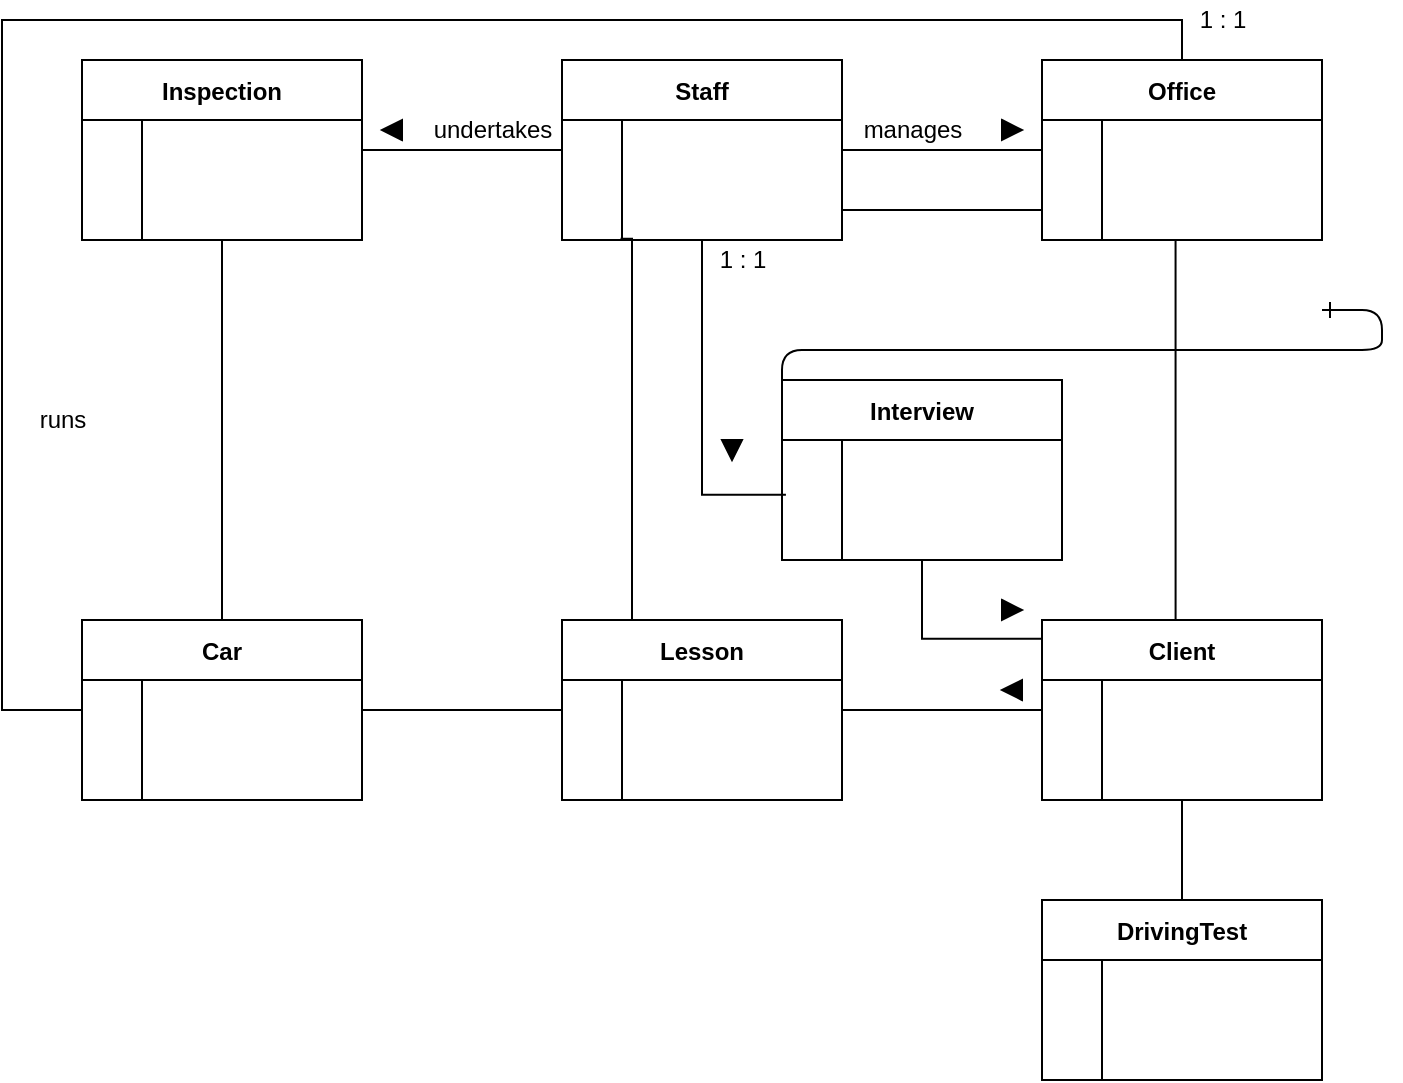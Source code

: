 <mxfile version="14.0.1" type="github">
  <diagram id="R2lEEEUBdFMjLlhIrx00" name="Page-1">
    <mxGraphModel dx="1038" dy="548" grid="1" gridSize="10" guides="1" tooltips="1" connect="1" arrows="1" fold="1" page="1" pageScale="1" pageWidth="850" pageHeight="1100" math="0" shadow="0" extFonts="Permanent Marker^https://fonts.googleapis.com/css?family=Permanent+Marker">
      <root>
        <mxCell id="0" />
        <mxCell id="1" parent="0" />
        <mxCell id="C-vyLk0tnHw3VtMMgP7b-12" value="" style="edgeStyle=entityRelationEdgeStyle;endArrow=ERzeroToMany;startArrow=ERone;endFill=1;startFill=0;" parent="1" target="C-vyLk0tnHw3VtMMgP7b-17" edge="1">
          <mxGeometry width="100" height="100" relative="1" as="geometry">
            <mxPoint x="700" y="165" as="sourcePoint" />
            <mxPoint x="460" y="205" as="targetPoint" />
          </mxGeometry>
        </mxCell>
        <mxCell id="95mtV3WKHOGAhBDc5iSU-59" style="edgeStyle=orthogonalEdgeStyle;rounded=0;orthogonalLoop=1;jettySize=auto;html=1;endArrow=none;endFill=0;" edge="1" parent="1" source="C-vyLk0tnHw3VtMMgP7b-23" target="95mtV3WKHOGAhBDc5iSU-9">
          <mxGeometry relative="1" as="geometry" />
        </mxCell>
        <mxCell id="95mtV3WKHOGAhBDc5iSU-85" style="edgeStyle=orthogonalEdgeStyle;rounded=0;orthogonalLoop=1;jettySize=auto;html=1;entryX=0.5;entryY=0;entryDx=0;entryDy=0;endArrow=none;endFill=0;" edge="1" parent="1" source="C-vyLk0tnHw3VtMMgP7b-23" target="95mtV3WKHOGAhBDc5iSU-15">
          <mxGeometry relative="1" as="geometry" />
        </mxCell>
        <mxCell id="C-vyLk0tnHw3VtMMgP7b-23" value="Inspection" style="shape=table;startSize=30;container=1;collapsible=1;childLayout=tableLayout;fixedRows=1;rowLines=0;fontStyle=1;align=center;resizeLast=1;" parent="1" vertex="1">
          <mxGeometry x="80" y="40" width="140" height="90" as="geometry" />
        </mxCell>
        <mxCell id="C-vyLk0tnHw3VtMMgP7b-27" value="" style="shape=partialRectangle;collapsible=0;dropTarget=0;pointerEvents=0;fillColor=none;points=[[0,0.5],[1,0.5]];portConstraint=eastwest;top=0;left=0;right=0;bottom=0;" parent="C-vyLk0tnHw3VtMMgP7b-23" vertex="1">
          <mxGeometry y="30" width="140" height="30" as="geometry" />
        </mxCell>
        <mxCell id="C-vyLk0tnHw3VtMMgP7b-28" value="" style="shape=partialRectangle;overflow=hidden;connectable=0;fillColor=none;top=0;left=0;bottom=0;right=0;" parent="C-vyLk0tnHw3VtMMgP7b-27" vertex="1">
          <mxGeometry width="30" height="30" as="geometry" />
        </mxCell>
        <mxCell id="C-vyLk0tnHw3VtMMgP7b-29" value="" style="shape=partialRectangle;overflow=hidden;connectable=0;fillColor=none;top=0;left=0;bottom=0;right=0;align=left;spacingLeft=6;" parent="C-vyLk0tnHw3VtMMgP7b-27" vertex="1">
          <mxGeometry x="30" width="110" height="30" as="geometry" />
        </mxCell>
        <mxCell id="C-vyLk0tnHw3VtMMgP7b-24" value="" style="shape=partialRectangle;collapsible=0;dropTarget=0;pointerEvents=0;fillColor=none;points=[[0,0.5],[1,0.5]];portConstraint=eastwest;top=0;left=0;right=0;bottom=1;" parent="C-vyLk0tnHw3VtMMgP7b-23" vertex="1">
          <mxGeometry y="60" width="140" height="30" as="geometry" />
        </mxCell>
        <mxCell id="C-vyLk0tnHw3VtMMgP7b-25" value="" style="shape=partialRectangle;overflow=hidden;connectable=0;fillColor=none;top=0;left=0;bottom=0;right=0;fontStyle=1;" parent="C-vyLk0tnHw3VtMMgP7b-24" vertex="1">
          <mxGeometry width="30" height="30" as="geometry" />
        </mxCell>
        <mxCell id="C-vyLk0tnHw3VtMMgP7b-26" value="" style="shape=partialRectangle;overflow=hidden;connectable=0;fillColor=none;top=0;left=0;bottom=0;right=0;align=left;spacingLeft=6;fontStyle=5;" parent="C-vyLk0tnHw3VtMMgP7b-24" vertex="1">
          <mxGeometry x="30" width="110" height="30" as="geometry" />
        </mxCell>
        <mxCell id="95mtV3WKHOGAhBDc5iSU-66" style="edgeStyle=orthogonalEdgeStyle;rounded=0;orthogonalLoop=1;jettySize=auto;html=1;entryX=0.014;entryY=-0.087;entryDx=0;entryDy=0;entryPerimeter=0;endArrow=none;endFill=0;" edge="1" parent="1" source="95mtV3WKHOGAhBDc5iSU-8" target="95mtV3WKHOGAhBDc5iSU-33">
          <mxGeometry relative="1" as="geometry" />
        </mxCell>
        <mxCell id="95mtV3WKHOGAhBDc5iSU-8" value="Staff" style="shape=table;startSize=30;container=1;collapsible=1;childLayout=tableLayout;fixedRows=1;rowLines=0;fontStyle=1;align=center;resizeLast=1;" vertex="1" parent="1">
          <mxGeometry x="320" y="40" width="140" height="90" as="geometry" />
        </mxCell>
        <mxCell id="95mtV3WKHOGAhBDc5iSU-9" value="" style="shape=partialRectangle;collapsible=0;dropTarget=0;pointerEvents=0;fillColor=none;points=[[0,0.5],[1,0.5]];portConstraint=eastwest;top=0;left=0;right=0;bottom=0;" vertex="1" parent="95mtV3WKHOGAhBDc5iSU-8">
          <mxGeometry y="30" width="140" height="30" as="geometry" />
        </mxCell>
        <mxCell id="95mtV3WKHOGAhBDc5iSU-10" value="" style="shape=partialRectangle;overflow=hidden;connectable=0;fillColor=none;top=0;left=0;bottom=0;right=0;" vertex="1" parent="95mtV3WKHOGAhBDc5iSU-9">
          <mxGeometry width="30" height="30" as="geometry" />
        </mxCell>
        <mxCell id="95mtV3WKHOGAhBDc5iSU-11" value="" style="shape=partialRectangle;overflow=hidden;connectable=0;fillColor=none;top=0;left=0;bottom=0;right=0;align=left;spacingLeft=6;" vertex="1" parent="95mtV3WKHOGAhBDc5iSU-9">
          <mxGeometry x="30" width="110" height="30" as="geometry" />
        </mxCell>
        <mxCell id="95mtV3WKHOGAhBDc5iSU-12" value="" style="shape=partialRectangle;collapsible=0;dropTarget=0;pointerEvents=0;fillColor=none;points=[[0,0.5],[1,0.5]];portConstraint=eastwest;top=0;left=0;right=0;bottom=1;" vertex="1" parent="95mtV3WKHOGAhBDc5iSU-8">
          <mxGeometry y="60" width="140" height="30" as="geometry" />
        </mxCell>
        <mxCell id="95mtV3WKHOGAhBDc5iSU-13" value="" style="shape=partialRectangle;overflow=hidden;connectable=0;fillColor=none;top=0;left=0;bottom=0;right=0;fontStyle=1;" vertex="1" parent="95mtV3WKHOGAhBDc5iSU-12">
          <mxGeometry width="30" height="30" as="geometry" />
        </mxCell>
        <mxCell id="95mtV3WKHOGAhBDc5iSU-14" value="" style="shape=partialRectangle;overflow=hidden;connectable=0;fillColor=none;top=0;left=0;bottom=0;right=0;align=left;spacingLeft=6;fontStyle=5;" vertex="1" parent="95mtV3WKHOGAhBDc5iSU-12">
          <mxGeometry x="30" width="110" height="30" as="geometry" />
        </mxCell>
        <mxCell id="95mtV3WKHOGAhBDc5iSU-57" style="edgeStyle=orthogonalEdgeStyle;rounded=0;orthogonalLoop=1;jettySize=auto;html=1;endArrow=none;endFill=0;" edge="1" parent="1" source="95mtV3WKHOGAhBDc5iSU-15" target="95mtV3WKHOGAhBDc5iSU-36">
          <mxGeometry relative="1" as="geometry">
            <mxPoint x="630" y="30" as="targetPoint" />
            <Array as="points">
              <mxPoint x="40" y="365" />
              <mxPoint x="40" y="20" />
              <mxPoint x="630" y="20" />
            </Array>
          </mxGeometry>
        </mxCell>
        <mxCell id="95mtV3WKHOGAhBDc5iSU-15" value="Car" style="shape=table;startSize=30;container=1;collapsible=1;childLayout=tableLayout;fixedRows=1;rowLines=0;fontStyle=1;align=center;resizeLast=1;" vertex="1" parent="1">
          <mxGeometry x="80" y="320" width="140" height="90" as="geometry" />
        </mxCell>
        <mxCell id="95mtV3WKHOGAhBDc5iSU-16" value="" style="shape=partialRectangle;collapsible=0;dropTarget=0;pointerEvents=0;fillColor=none;points=[[0,0.5],[1,0.5]];portConstraint=eastwest;top=0;left=0;right=0;bottom=0;" vertex="1" parent="95mtV3WKHOGAhBDc5iSU-15">
          <mxGeometry y="30" width="140" height="30" as="geometry" />
        </mxCell>
        <mxCell id="95mtV3WKHOGAhBDc5iSU-17" value="" style="shape=partialRectangle;overflow=hidden;connectable=0;fillColor=none;top=0;left=0;bottom=0;right=0;" vertex="1" parent="95mtV3WKHOGAhBDc5iSU-16">
          <mxGeometry width="30" height="30" as="geometry" />
        </mxCell>
        <mxCell id="95mtV3WKHOGAhBDc5iSU-18" value="" style="shape=partialRectangle;overflow=hidden;connectable=0;fillColor=none;top=0;left=0;bottom=0;right=0;align=left;spacingLeft=6;" vertex="1" parent="95mtV3WKHOGAhBDc5iSU-16">
          <mxGeometry x="30" width="110" height="30" as="geometry" />
        </mxCell>
        <mxCell id="95mtV3WKHOGAhBDc5iSU-19" value="" style="shape=partialRectangle;collapsible=0;dropTarget=0;pointerEvents=0;fillColor=none;points=[[0,0.5],[1,0.5]];portConstraint=eastwest;top=0;left=0;right=0;bottom=1;" vertex="1" parent="95mtV3WKHOGAhBDc5iSU-15">
          <mxGeometry y="60" width="140" height="30" as="geometry" />
        </mxCell>
        <mxCell id="95mtV3WKHOGAhBDc5iSU-20" value="" style="shape=partialRectangle;overflow=hidden;connectable=0;fillColor=none;top=0;left=0;bottom=0;right=0;fontStyle=1;" vertex="1" parent="95mtV3WKHOGAhBDc5iSU-19">
          <mxGeometry width="30" height="30" as="geometry" />
        </mxCell>
        <mxCell id="95mtV3WKHOGAhBDc5iSU-21" value="" style="shape=partialRectangle;overflow=hidden;connectable=0;fillColor=none;top=0;left=0;bottom=0;right=0;align=left;spacingLeft=6;fontStyle=5;" vertex="1" parent="95mtV3WKHOGAhBDc5iSU-19">
          <mxGeometry x="30" width="110" height="30" as="geometry" />
        </mxCell>
        <mxCell id="95mtV3WKHOGAhBDc5iSU-67" style="edgeStyle=orthogonalEdgeStyle;rounded=0;orthogonalLoop=1;jettySize=auto;html=1;exitX=0.25;exitY=0;exitDx=0;exitDy=0;entryX=0.209;entryY=0.98;entryDx=0;entryDy=0;entryPerimeter=0;endArrow=none;endFill=0;" edge="1" parent="1" source="95mtV3WKHOGAhBDc5iSU-22" target="95mtV3WKHOGAhBDc5iSU-12">
          <mxGeometry relative="1" as="geometry">
            <Array as="points">
              <mxPoint x="355" y="129" />
            </Array>
          </mxGeometry>
        </mxCell>
        <mxCell id="95mtV3WKHOGAhBDc5iSU-22" value="Lesson" style="shape=table;startSize=30;container=1;collapsible=1;childLayout=tableLayout;fixedRows=1;rowLines=0;fontStyle=1;align=center;resizeLast=1;" vertex="1" parent="1">
          <mxGeometry x="320" y="320" width="140" height="90" as="geometry" />
        </mxCell>
        <mxCell id="95mtV3WKHOGAhBDc5iSU-23" value="" style="shape=partialRectangle;collapsible=0;dropTarget=0;pointerEvents=0;fillColor=none;points=[[0,0.5],[1,0.5]];portConstraint=eastwest;top=0;left=0;right=0;bottom=0;" vertex="1" parent="95mtV3WKHOGAhBDc5iSU-22">
          <mxGeometry y="30" width="140" height="30" as="geometry" />
        </mxCell>
        <mxCell id="95mtV3WKHOGAhBDc5iSU-24" value="" style="shape=partialRectangle;overflow=hidden;connectable=0;fillColor=none;top=0;left=0;bottom=0;right=0;" vertex="1" parent="95mtV3WKHOGAhBDc5iSU-23">
          <mxGeometry width="30" height="30" as="geometry" />
        </mxCell>
        <mxCell id="95mtV3WKHOGAhBDc5iSU-25" value="" style="shape=partialRectangle;overflow=hidden;connectable=0;fillColor=none;top=0;left=0;bottom=0;right=0;align=left;spacingLeft=6;" vertex="1" parent="95mtV3WKHOGAhBDc5iSU-23">
          <mxGeometry x="30" width="110" height="30" as="geometry" />
        </mxCell>
        <mxCell id="95mtV3WKHOGAhBDc5iSU-26" value="" style="shape=partialRectangle;collapsible=0;dropTarget=0;pointerEvents=0;fillColor=none;points=[[0,0.5],[1,0.5]];portConstraint=eastwest;top=0;left=0;right=0;bottom=1;" vertex="1" parent="95mtV3WKHOGAhBDc5iSU-22">
          <mxGeometry y="60" width="140" height="30" as="geometry" />
        </mxCell>
        <mxCell id="95mtV3WKHOGAhBDc5iSU-27" value="" style="shape=partialRectangle;overflow=hidden;connectable=0;fillColor=none;top=0;left=0;bottom=0;right=0;fontStyle=1;" vertex="1" parent="95mtV3WKHOGAhBDc5iSU-26">
          <mxGeometry width="30" height="30" as="geometry" />
        </mxCell>
        <mxCell id="95mtV3WKHOGAhBDc5iSU-28" value="" style="shape=partialRectangle;overflow=hidden;connectable=0;fillColor=none;top=0;left=0;bottom=0;right=0;align=left;spacingLeft=6;fontStyle=5;" vertex="1" parent="95mtV3WKHOGAhBDc5iSU-26">
          <mxGeometry x="30" width="110" height="30" as="geometry" />
        </mxCell>
        <mxCell id="95mtV3WKHOGAhBDc5iSU-84" style="edgeStyle=orthogonalEdgeStyle;rounded=0;orthogonalLoop=1;jettySize=auto;html=1;entryX=-0.003;entryY=0.104;entryDx=0;entryDy=0;entryPerimeter=0;endArrow=none;endFill=0;" edge="1" parent="1" source="95mtV3WKHOGAhBDc5iSU-29" target="95mtV3WKHOGAhBDc5iSU-43">
          <mxGeometry relative="1" as="geometry" />
        </mxCell>
        <mxCell id="95mtV3WKHOGAhBDc5iSU-29" value="Interview" style="shape=table;startSize=30;container=1;collapsible=1;childLayout=tableLayout;fixedRows=1;rowLines=0;fontStyle=1;align=center;resizeLast=1;" vertex="1" parent="1">
          <mxGeometry x="430" y="200" width="140" height="90" as="geometry" />
        </mxCell>
        <mxCell id="95mtV3WKHOGAhBDc5iSU-30" value="" style="shape=partialRectangle;collapsible=0;dropTarget=0;pointerEvents=0;fillColor=none;points=[[0,0.5],[1,0.5]];portConstraint=eastwest;top=0;left=0;right=0;bottom=0;" vertex="1" parent="95mtV3WKHOGAhBDc5iSU-29">
          <mxGeometry y="30" width="140" height="30" as="geometry" />
        </mxCell>
        <mxCell id="95mtV3WKHOGAhBDc5iSU-31" value="" style="shape=partialRectangle;overflow=hidden;connectable=0;fillColor=none;top=0;left=0;bottom=0;right=0;" vertex="1" parent="95mtV3WKHOGAhBDc5iSU-30">
          <mxGeometry width="30" height="30" as="geometry" />
        </mxCell>
        <mxCell id="95mtV3WKHOGAhBDc5iSU-32" value="" style="shape=partialRectangle;overflow=hidden;connectable=0;fillColor=none;top=0;left=0;bottom=0;right=0;align=left;spacingLeft=6;" vertex="1" parent="95mtV3WKHOGAhBDc5iSU-30">
          <mxGeometry x="30" width="110" height="30" as="geometry" />
        </mxCell>
        <mxCell id="95mtV3WKHOGAhBDc5iSU-33" value="" style="shape=partialRectangle;collapsible=0;dropTarget=0;pointerEvents=0;fillColor=none;points=[[0,0.5],[1,0.5]];portConstraint=eastwest;top=0;left=0;right=0;bottom=1;" vertex="1" parent="95mtV3WKHOGAhBDc5iSU-29">
          <mxGeometry y="60" width="140" height="30" as="geometry" />
        </mxCell>
        <mxCell id="95mtV3WKHOGAhBDc5iSU-34" value="" style="shape=partialRectangle;overflow=hidden;connectable=0;fillColor=none;top=0;left=0;bottom=0;right=0;fontStyle=1;" vertex="1" parent="95mtV3WKHOGAhBDc5iSU-33">
          <mxGeometry width="30" height="30" as="geometry" />
        </mxCell>
        <mxCell id="95mtV3WKHOGAhBDc5iSU-35" value="" style="shape=partialRectangle;overflow=hidden;connectable=0;fillColor=none;top=0;left=0;bottom=0;right=0;align=left;spacingLeft=6;fontStyle=5;" vertex="1" parent="95mtV3WKHOGAhBDc5iSU-33">
          <mxGeometry x="30" width="110" height="30" as="geometry" />
        </mxCell>
        <mxCell id="95mtV3WKHOGAhBDc5iSU-36" value="Office" style="shape=table;startSize=30;container=1;collapsible=1;childLayout=tableLayout;fixedRows=1;rowLines=0;fontStyle=1;align=center;resizeLast=1;" vertex="1" parent="1">
          <mxGeometry x="560" y="40" width="140" height="90" as="geometry" />
        </mxCell>
        <mxCell id="95mtV3WKHOGAhBDc5iSU-37" value="" style="shape=partialRectangle;collapsible=0;dropTarget=0;pointerEvents=0;fillColor=none;points=[[0,0.5],[1,0.5]];portConstraint=eastwest;top=0;left=0;right=0;bottom=0;" vertex="1" parent="95mtV3WKHOGAhBDc5iSU-36">
          <mxGeometry y="30" width="140" height="30" as="geometry" />
        </mxCell>
        <mxCell id="95mtV3WKHOGAhBDc5iSU-38" value="" style="shape=partialRectangle;overflow=hidden;connectable=0;fillColor=none;top=0;left=0;bottom=0;right=0;" vertex="1" parent="95mtV3WKHOGAhBDc5iSU-37">
          <mxGeometry width="30" height="30" as="geometry" />
        </mxCell>
        <mxCell id="95mtV3WKHOGAhBDc5iSU-39" value="" style="shape=partialRectangle;overflow=hidden;connectable=0;fillColor=none;top=0;left=0;bottom=0;right=0;align=left;spacingLeft=6;" vertex="1" parent="95mtV3WKHOGAhBDc5iSU-37">
          <mxGeometry x="30" width="110" height="30" as="geometry" />
        </mxCell>
        <mxCell id="95mtV3WKHOGAhBDc5iSU-40" value="" style="shape=partialRectangle;collapsible=0;dropTarget=0;pointerEvents=0;fillColor=none;points=[[0,0.5],[1,0.5]];portConstraint=eastwest;top=0;left=0;right=0;bottom=1;" vertex="1" parent="95mtV3WKHOGAhBDc5iSU-36">
          <mxGeometry y="60" width="140" height="30" as="geometry" />
        </mxCell>
        <mxCell id="95mtV3WKHOGAhBDc5iSU-41" value="" style="shape=partialRectangle;overflow=hidden;connectable=0;fillColor=none;top=0;left=0;bottom=0;right=0;fontStyle=1;" vertex="1" parent="95mtV3WKHOGAhBDc5iSU-40">
          <mxGeometry width="30" height="30" as="geometry" />
        </mxCell>
        <mxCell id="95mtV3WKHOGAhBDc5iSU-42" value="" style="shape=partialRectangle;overflow=hidden;connectable=0;fillColor=none;top=0;left=0;bottom=0;right=0;align=left;spacingLeft=6;fontStyle=5;" vertex="1" parent="95mtV3WKHOGAhBDc5iSU-40">
          <mxGeometry x="30" width="110" height="30" as="geometry" />
        </mxCell>
        <mxCell id="95mtV3WKHOGAhBDc5iSU-63" style="edgeStyle=orthogonalEdgeStyle;rounded=0;orthogonalLoop=1;jettySize=auto;html=1;entryX=0.5;entryY=0;entryDx=0;entryDy=0;endArrow=none;endFill=0;" edge="1" parent="1" source="95mtV3WKHOGAhBDc5iSU-43" target="95mtV3WKHOGAhBDc5iSU-50">
          <mxGeometry relative="1" as="geometry" />
        </mxCell>
        <mxCell id="95mtV3WKHOGAhBDc5iSU-82" style="edgeStyle=orthogonalEdgeStyle;rounded=0;orthogonalLoop=1;jettySize=auto;html=1;exitX=0.5;exitY=0;exitDx=0;exitDy=0;entryX=0.477;entryY=1.007;entryDx=0;entryDy=0;entryPerimeter=0;endArrow=none;endFill=0;" edge="1" parent="1" source="95mtV3WKHOGAhBDc5iSU-43" target="95mtV3WKHOGAhBDc5iSU-40">
          <mxGeometry relative="1" as="geometry">
            <Array as="points">
              <mxPoint x="627" y="320" />
            </Array>
          </mxGeometry>
        </mxCell>
        <mxCell id="95mtV3WKHOGAhBDc5iSU-43" value="Client" style="shape=table;startSize=30;container=1;collapsible=1;childLayout=tableLayout;fixedRows=1;rowLines=0;fontStyle=1;align=center;resizeLast=1;" vertex="1" parent="1">
          <mxGeometry x="560" y="320" width="140" height="90" as="geometry" />
        </mxCell>
        <mxCell id="95mtV3WKHOGAhBDc5iSU-44" value="" style="shape=partialRectangle;collapsible=0;dropTarget=0;pointerEvents=0;fillColor=none;points=[[0,0.5],[1,0.5]];portConstraint=eastwest;top=0;left=0;right=0;bottom=0;" vertex="1" parent="95mtV3WKHOGAhBDc5iSU-43">
          <mxGeometry y="30" width="140" height="30" as="geometry" />
        </mxCell>
        <mxCell id="95mtV3WKHOGAhBDc5iSU-45" value="" style="shape=partialRectangle;overflow=hidden;connectable=0;fillColor=none;top=0;left=0;bottom=0;right=0;" vertex="1" parent="95mtV3WKHOGAhBDc5iSU-44">
          <mxGeometry width="30" height="30" as="geometry" />
        </mxCell>
        <mxCell id="95mtV3WKHOGAhBDc5iSU-46" value="" style="shape=partialRectangle;overflow=hidden;connectable=0;fillColor=none;top=0;left=0;bottom=0;right=0;align=left;spacingLeft=6;" vertex="1" parent="95mtV3WKHOGAhBDc5iSU-44">
          <mxGeometry x="30" width="110" height="30" as="geometry" />
        </mxCell>
        <mxCell id="95mtV3WKHOGAhBDc5iSU-47" value="" style="shape=partialRectangle;collapsible=0;dropTarget=0;pointerEvents=0;fillColor=none;points=[[0,0.5],[1,0.5]];portConstraint=eastwest;top=0;left=0;right=0;bottom=1;" vertex="1" parent="95mtV3WKHOGAhBDc5iSU-43">
          <mxGeometry y="60" width="140" height="30" as="geometry" />
        </mxCell>
        <mxCell id="95mtV3WKHOGAhBDc5iSU-48" value="" style="shape=partialRectangle;overflow=hidden;connectable=0;fillColor=none;top=0;left=0;bottom=0;right=0;fontStyle=1;" vertex="1" parent="95mtV3WKHOGAhBDc5iSU-47">
          <mxGeometry width="30" height="30" as="geometry" />
        </mxCell>
        <mxCell id="95mtV3WKHOGAhBDc5iSU-49" value="" style="shape=partialRectangle;overflow=hidden;connectable=0;fillColor=none;top=0;left=0;bottom=0;right=0;align=left;spacingLeft=6;fontStyle=5;" vertex="1" parent="95mtV3WKHOGAhBDc5iSU-47">
          <mxGeometry x="30" width="110" height="30" as="geometry" />
        </mxCell>
        <mxCell id="95mtV3WKHOGAhBDc5iSU-50" value="DrivingTest" style="shape=table;startSize=30;container=1;collapsible=1;childLayout=tableLayout;fixedRows=1;rowLines=0;fontStyle=1;align=center;resizeLast=1;" vertex="1" parent="1">
          <mxGeometry x="560" y="460" width="140" height="90" as="geometry" />
        </mxCell>
        <mxCell id="95mtV3WKHOGAhBDc5iSU-51" value="" style="shape=partialRectangle;collapsible=0;dropTarget=0;pointerEvents=0;fillColor=none;points=[[0,0.5],[1,0.5]];portConstraint=eastwest;top=0;left=0;right=0;bottom=0;" vertex="1" parent="95mtV3WKHOGAhBDc5iSU-50">
          <mxGeometry y="30" width="140" height="30" as="geometry" />
        </mxCell>
        <mxCell id="95mtV3WKHOGAhBDc5iSU-52" value="" style="shape=partialRectangle;overflow=hidden;connectable=0;fillColor=none;top=0;left=0;bottom=0;right=0;" vertex="1" parent="95mtV3WKHOGAhBDc5iSU-51">
          <mxGeometry width="30" height="30" as="geometry" />
        </mxCell>
        <mxCell id="95mtV3WKHOGAhBDc5iSU-53" value="" style="shape=partialRectangle;overflow=hidden;connectable=0;fillColor=none;top=0;left=0;bottom=0;right=0;align=left;spacingLeft=6;" vertex="1" parent="95mtV3WKHOGAhBDc5iSU-51">
          <mxGeometry x="30" width="110" height="30" as="geometry" />
        </mxCell>
        <mxCell id="95mtV3WKHOGAhBDc5iSU-54" value="" style="shape=partialRectangle;collapsible=0;dropTarget=0;pointerEvents=0;fillColor=none;points=[[0,0.5],[1,0.5]];portConstraint=eastwest;top=0;left=0;right=0;bottom=1;" vertex="1" parent="95mtV3WKHOGAhBDc5iSU-50">
          <mxGeometry y="60" width="140" height="30" as="geometry" />
        </mxCell>
        <mxCell id="95mtV3WKHOGAhBDc5iSU-55" value="" style="shape=partialRectangle;overflow=hidden;connectable=0;fillColor=none;top=0;left=0;bottom=0;right=0;fontStyle=1;" vertex="1" parent="95mtV3WKHOGAhBDc5iSU-54">
          <mxGeometry width="30" height="30" as="geometry" />
        </mxCell>
        <mxCell id="95mtV3WKHOGAhBDc5iSU-56" value="" style="shape=partialRectangle;overflow=hidden;connectable=0;fillColor=none;top=0;left=0;bottom=0;right=0;align=left;spacingLeft=6;fontStyle=5;" vertex="1" parent="95mtV3WKHOGAhBDc5iSU-54">
          <mxGeometry x="30" width="110" height="30" as="geometry" />
        </mxCell>
        <mxCell id="95mtV3WKHOGAhBDc5iSU-58" value="1 : 1" style="text;html=1;align=center;verticalAlign=middle;resizable=0;points=[];autosize=1;" vertex="1" parent="1">
          <mxGeometry x="630" y="10" width="40" height="20" as="geometry" />
        </mxCell>
        <mxCell id="95mtV3WKHOGAhBDc5iSU-61" style="edgeStyle=orthogonalEdgeStyle;rounded=0;orthogonalLoop=1;jettySize=auto;html=1;endArrow=none;endFill=0;" edge="1" parent="1" source="95mtV3WKHOGAhBDc5iSU-9" target="95mtV3WKHOGAhBDc5iSU-37">
          <mxGeometry relative="1" as="geometry" />
        </mxCell>
        <mxCell id="95mtV3WKHOGAhBDc5iSU-68" style="edgeStyle=orthogonalEdgeStyle;rounded=0;orthogonalLoop=1;jettySize=auto;html=1;endArrow=none;endFill=0;" edge="1" parent="1" source="95mtV3WKHOGAhBDc5iSU-16" target="95mtV3WKHOGAhBDc5iSU-23">
          <mxGeometry relative="1" as="geometry" />
        </mxCell>
        <mxCell id="95mtV3WKHOGAhBDc5iSU-69" style="edgeStyle=orthogonalEdgeStyle;rounded=0;orthogonalLoop=1;jettySize=auto;html=1;entryX=0;entryY=0.5;entryDx=0;entryDy=0;endArrow=none;endFill=0;" edge="1" parent="1" source="95mtV3WKHOGAhBDc5iSU-23" target="95mtV3WKHOGAhBDc5iSU-44">
          <mxGeometry relative="1" as="geometry" />
        </mxCell>
        <mxCell id="95mtV3WKHOGAhBDc5iSU-70" value="1 : 1" style="text;html=1;align=center;verticalAlign=middle;resizable=0;points=[];autosize=1;" vertex="1" parent="1">
          <mxGeometry x="390" y="130" width="40" height="20" as="geometry" />
        </mxCell>
        <mxCell id="95mtV3WKHOGAhBDc5iSU-72" value="" style="triangle;whiteSpace=wrap;html=1;fillColor=#000000;" vertex="1" parent="1">
          <mxGeometry x="540" y="70" width="10" height="10" as="geometry" />
        </mxCell>
        <mxCell id="95mtV3WKHOGAhBDc5iSU-73" value="" style="triangle;whiteSpace=wrap;html=1;fillColor=#000000;portConstraintRotation=0;rotation=-180;" vertex="1" parent="1">
          <mxGeometry x="230" y="70" width="10" height="10" as="geometry" />
        </mxCell>
        <mxCell id="95mtV3WKHOGAhBDc5iSU-74" value="" style="triangle;whiteSpace=wrap;html=1;fillColor=#000000;rotation=90;" vertex="1" parent="1">
          <mxGeometry x="400" y="230" width="10" height="10" as="geometry" />
        </mxCell>
        <mxCell id="95mtV3WKHOGAhBDc5iSU-75" value="" style="triangle;whiteSpace=wrap;html=1;fillColor=#000000;rotation=0;" vertex="1" parent="1">
          <mxGeometry x="540" y="310" width="10" height="10" as="geometry" />
        </mxCell>
        <mxCell id="95mtV3WKHOGAhBDc5iSU-76" value="" style="triangle;whiteSpace=wrap;html=1;fillColor=#000000;portConstraintRotation=0;rotation=-180;" vertex="1" parent="1">
          <mxGeometry x="540" y="350" width="10" height="10" as="geometry" />
        </mxCell>
        <mxCell id="95mtV3WKHOGAhBDc5iSU-77" value="undertakes" style="text;html=1;align=center;verticalAlign=middle;resizable=0;points=[];autosize=1;" vertex="1" parent="1">
          <mxGeometry x="250" y="65" width="70" height="20" as="geometry" />
        </mxCell>
        <mxCell id="95mtV3WKHOGAhBDc5iSU-78" value="manages" style="text;html=1;align=center;verticalAlign=middle;resizable=0;points=[];autosize=1;" vertex="1" parent="1">
          <mxGeometry x="460" y="65" width="70" height="20" as="geometry" />
        </mxCell>
        <mxCell id="95mtV3WKHOGAhBDc5iSU-80" value="runs" style="text;html=1;align=center;verticalAlign=middle;resizable=0;points=[];autosize=1;" vertex="1" parent="1">
          <mxGeometry x="50" y="210" width="40" height="20" as="geometry" />
        </mxCell>
        <mxCell id="95mtV3WKHOGAhBDc5iSU-81" style="edgeStyle=orthogonalEdgeStyle;rounded=0;orthogonalLoop=1;jettySize=auto;html=1;entryX=0;entryY=0.5;entryDx=0;entryDy=0;endArrow=none;endFill=0;" edge="1" parent="1" source="95mtV3WKHOGAhBDc5iSU-12" target="95mtV3WKHOGAhBDc5iSU-40">
          <mxGeometry relative="1" as="geometry" />
        </mxCell>
      </root>
    </mxGraphModel>
  </diagram>
</mxfile>
